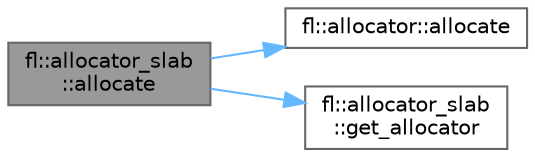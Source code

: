 digraph "fl::allocator_slab::allocate"
{
 // INTERACTIVE_SVG=YES
 // LATEX_PDF_SIZE
  bgcolor="transparent";
  edge [fontname=Helvetica,fontsize=10,labelfontname=Helvetica,labelfontsize=10];
  node [fontname=Helvetica,fontsize=10,shape=box,height=0.2,width=0.4];
  rankdir="LR";
  Node1 [id="Node000001",label="fl::allocator_slab\l::allocate",height=0.2,width=0.4,color="gray40", fillcolor="grey60", style="filled", fontcolor="black",tooltip=" "];
  Node1 -> Node2 [id="edge1_Node000001_Node000002",color="steelblue1",style="solid",tooltip=" "];
  Node2 [id="Node000002",label="fl::allocator::allocate",height=0.2,width=0.4,color="grey40", fillcolor="white", style="filled",URL="$d8/dcd/classfl_1_1allocator_aa9d9c16a474070fb656f274e015f90ec.html#aa9d9c16a474070fb656f274e015f90ec",tooltip=" "];
  Node1 -> Node3 [id="edge2_Node000001_Node000003",color="steelblue1",style="solid",tooltip=" "];
  Node3 [id="Node000003",label="fl::allocator_slab\l::get_allocator",height=0.2,width=0.4,color="grey40", fillcolor="white", style="filled",URL="$d2/d79/classfl_1_1allocator__slab_ab6b31ca94ed7c2e8b9d91ccf509b80b4.html#ab6b31ca94ed7c2e8b9d91ccf509b80b4",tooltip=" "];
}
